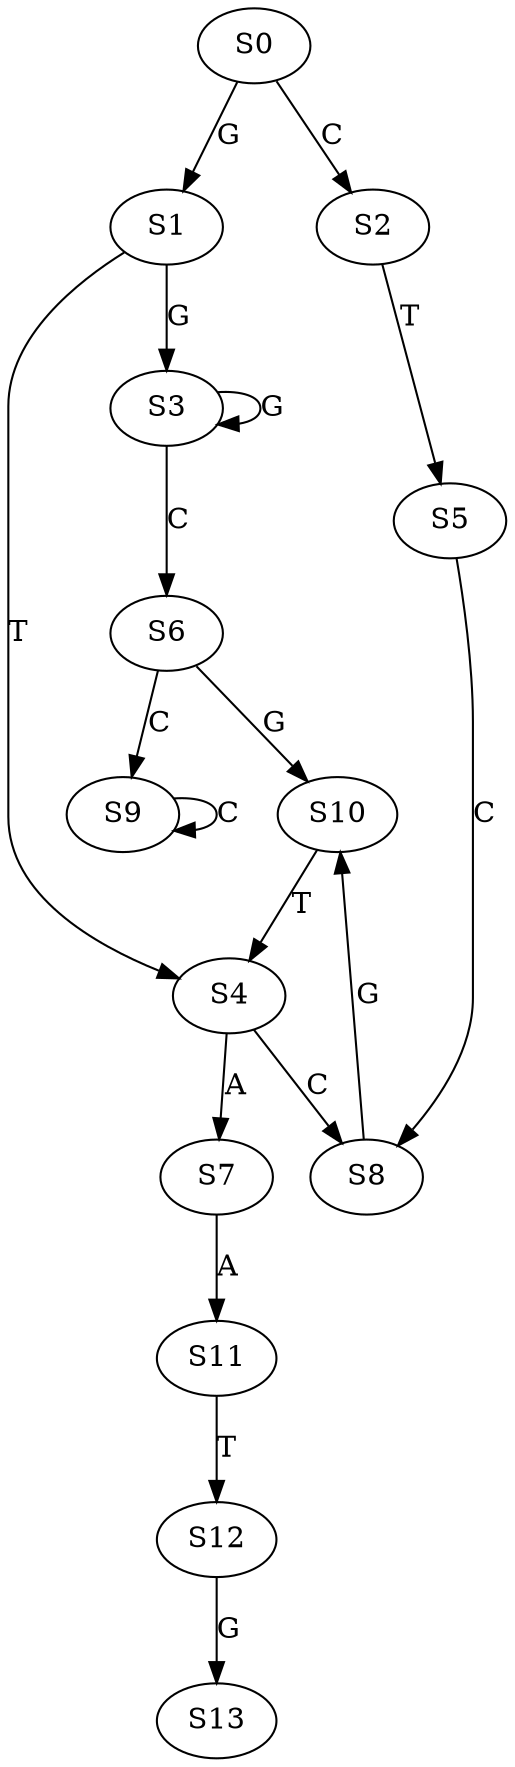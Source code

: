 strict digraph  {
	S0 -> S1 [ label = G ];
	S0 -> S2 [ label = C ];
	S1 -> S3 [ label = G ];
	S1 -> S4 [ label = T ];
	S2 -> S5 [ label = T ];
	S3 -> S6 [ label = C ];
	S3 -> S3 [ label = G ];
	S4 -> S7 [ label = A ];
	S4 -> S8 [ label = C ];
	S5 -> S8 [ label = C ];
	S6 -> S9 [ label = C ];
	S6 -> S10 [ label = G ];
	S7 -> S11 [ label = A ];
	S8 -> S10 [ label = G ];
	S9 -> S9 [ label = C ];
	S10 -> S4 [ label = T ];
	S11 -> S12 [ label = T ];
	S12 -> S13 [ label = G ];
}
